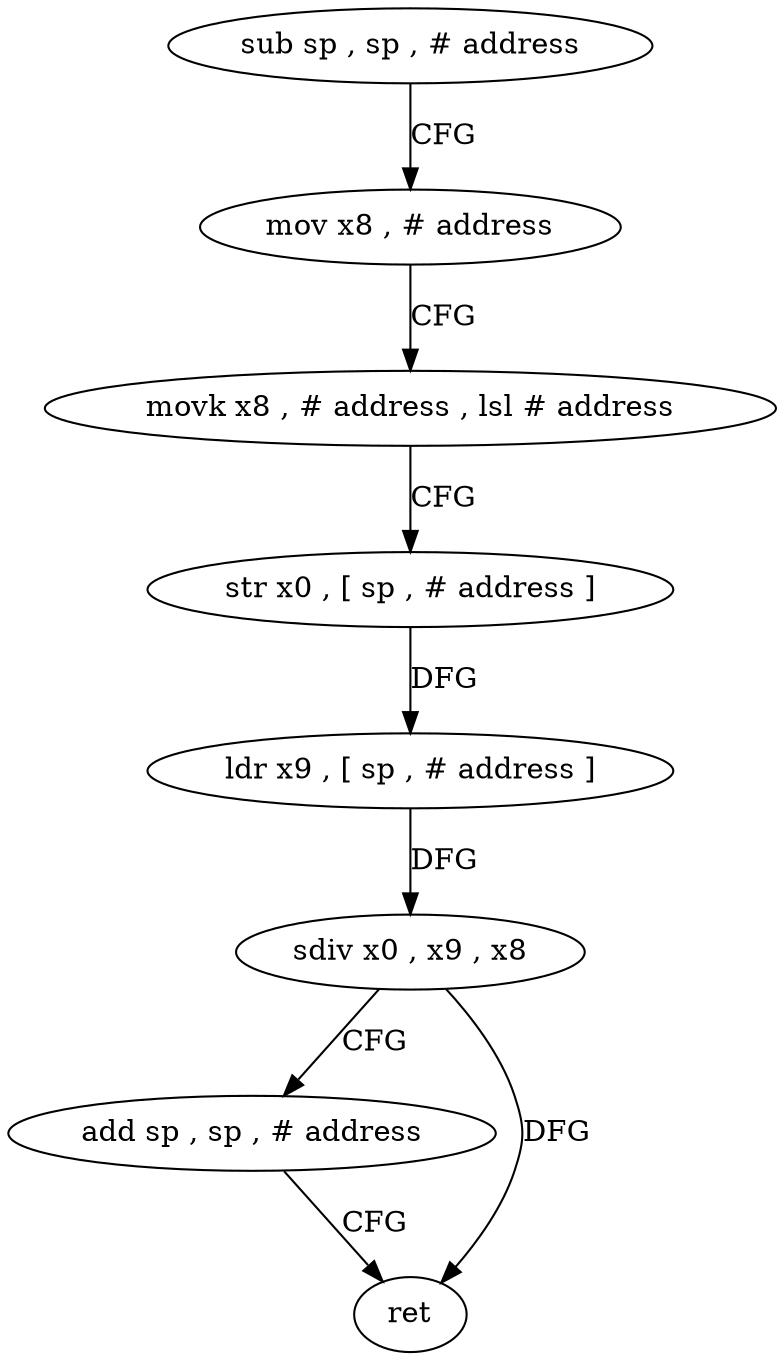 digraph "func" {
"4253188" [label = "sub sp , sp , # address" ]
"4253192" [label = "mov x8 , # address" ]
"4253196" [label = "movk x8 , # address , lsl # address" ]
"4253200" [label = "str x0 , [ sp , # address ]" ]
"4253204" [label = "ldr x9 , [ sp , # address ]" ]
"4253208" [label = "sdiv x0 , x9 , x8" ]
"4253212" [label = "add sp , sp , # address" ]
"4253216" [label = "ret" ]
"4253188" -> "4253192" [ label = "CFG" ]
"4253192" -> "4253196" [ label = "CFG" ]
"4253196" -> "4253200" [ label = "CFG" ]
"4253200" -> "4253204" [ label = "DFG" ]
"4253204" -> "4253208" [ label = "DFG" ]
"4253208" -> "4253212" [ label = "CFG" ]
"4253208" -> "4253216" [ label = "DFG" ]
"4253212" -> "4253216" [ label = "CFG" ]
}
